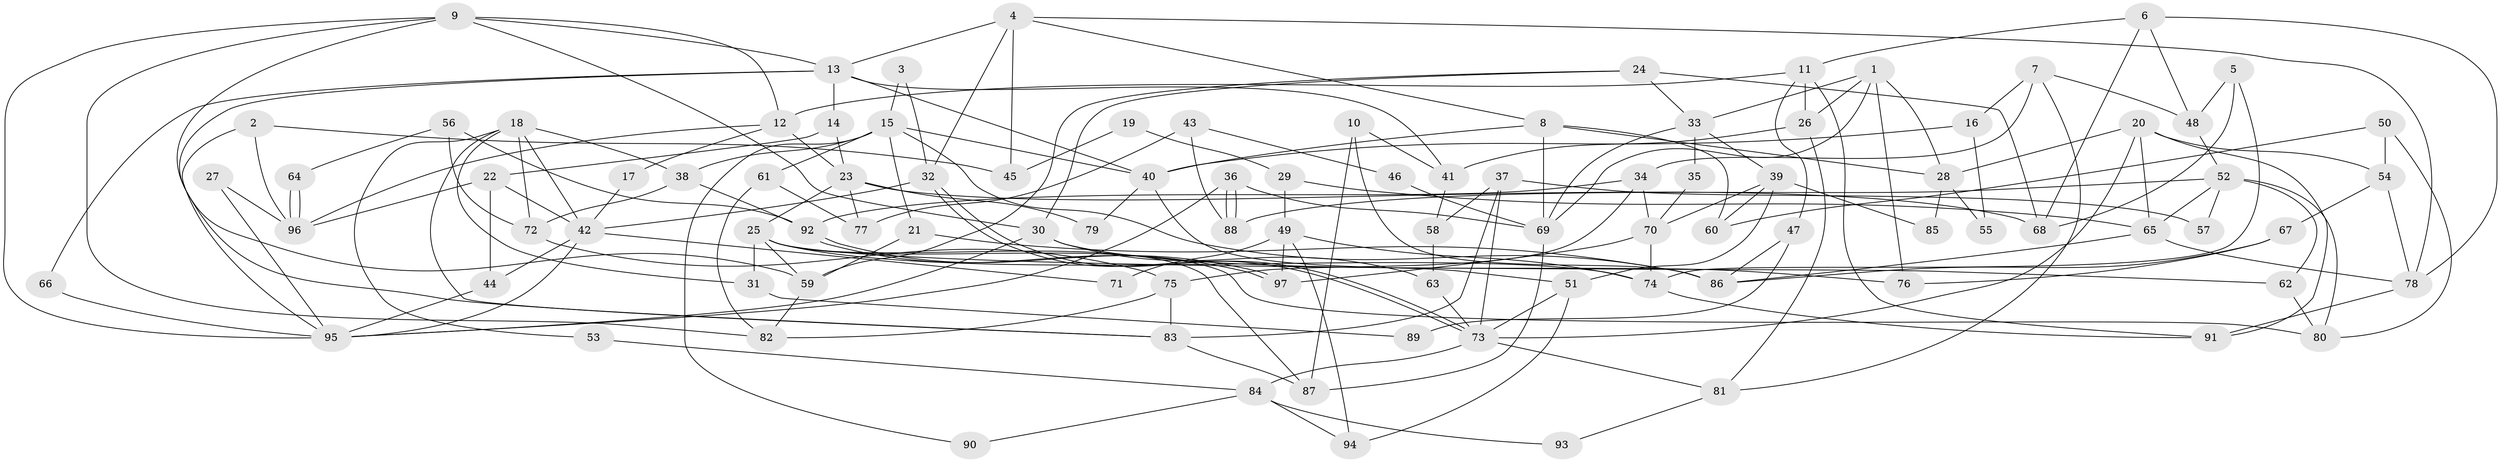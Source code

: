 // coarse degree distribution, {5: 0.1746031746031746, 3: 0.1746031746031746, 2: 0.1746031746031746, 8: 0.1111111111111111, 4: 0.14285714285714285, 11: 0.015873015873015872, 6: 0.09523809523809523, 9: 0.047619047619047616, 7: 0.06349206349206349}
// Generated by graph-tools (version 1.1) at 2025/52/02/27/25 19:52:05]
// undirected, 97 vertices, 194 edges
graph export_dot {
graph [start="1"]
  node [color=gray90,style=filled];
  1;
  2;
  3;
  4;
  5;
  6;
  7;
  8;
  9;
  10;
  11;
  12;
  13;
  14;
  15;
  16;
  17;
  18;
  19;
  20;
  21;
  22;
  23;
  24;
  25;
  26;
  27;
  28;
  29;
  30;
  31;
  32;
  33;
  34;
  35;
  36;
  37;
  38;
  39;
  40;
  41;
  42;
  43;
  44;
  45;
  46;
  47;
  48;
  49;
  50;
  51;
  52;
  53;
  54;
  55;
  56;
  57;
  58;
  59;
  60;
  61;
  62;
  63;
  64;
  65;
  66;
  67;
  68;
  69;
  70;
  71;
  72;
  73;
  74;
  75;
  76;
  77;
  78;
  79;
  80;
  81;
  82;
  83;
  84;
  85;
  86;
  87;
  88;
  89;
  90;
  91;
  92;
  93;
  94;
  95;
  96;
  97;
  1 -- 76;
  1 -- 69;
  1 -- 26;
  1 -- 28;
  1 -- 33;
  2 -- 95;
  2 -- 96;
  2 -- 45;
  3 -- 32;
  3 -- 15;
  4 -- 32;
  4 -- 13;
  4 -- 8;
  4 -- 45;
  4 -- 78;
  5 -- 74;
  5 -- 48;
  5 -- 68;
  6 -- 68;
  6 -- 11;
  6 -- 48;
  6 -- 78;
  7 -- 81;
  7 -- 48;
  7 -- 16;
  7 -- 34;
  8 -- 28;
  8 -- 40;
  8 -- 60;
  8 -- 69;
  9 -- 30;
  9 -- 95;
  9 -- 12;
  9 -- 13;
  9 -- 59;
  9 -- 82;
  10 -- 41;
  10 -- 86;
  10 -- 87;
  11 -- 91;
  11 -- 12;
  11 -- 26;
  11 -- 47;
  12 -- 23;
  12 -- 17;
  12 -- 96;
  13 -- 83;
  13 -- 14;
  13 -- 40;
  13 -- 41;
  13 -- 66;
  14 -- 23;
  14 -- 22;
  15 -- 86;
  15 -- 40;
  15 -- 21;
  15 -- 38;
  15 -- 61;
  15 -- 90;
  16 -- 40;
  16 -- 55;
  17 -- 42;
  18 -- 38;
  18 -- 42;
  18 -- 31;
  18 -- 53;
  18 -- 72;
  18 -- 83;
  19 -- 29;
  19 -- 45;
  20 -- 54;
  20 -- 73;
  20 -- 28;
  20 -- 65;
  20 -- 91;
  21 -- 59;
  21 -- 86;
  22 -- 96;
  22 -- 42;
  22 -- 44;
  23 -- 68;
  23 -- 25;
  23 -- 77;
  23 -- 79;
  24 -- 33;
  24 -- 30;
  24 -- 59;
  24 -- 68;
  25 -- 87;
  25 -- 59;
  25 -- 31;
  25 -- 62;
  25 -- 74;
  25 -- 80;
  26 -- 41;
  26 -- 81;
  27 -- 95;
  27 -- 96;
  28 -- 55;
  28 -- 85;
  29 -- 49;
  29 -- 65;
  30 -- 63;
  30 -- 95;
  30 -- 76;
  31 -- 89;
  32 -- 42;
  32 -- 73;
  32 -- 73;
  33 -- 69;
  33 -- 35;
  33 -- 39;
  34 -- 92;
  34 -- 70;
  34 -- 75;
  35 -- 70;
  36 -- 88;
  36 -- 88;
  36 -- 69;
  36 -- 95;
  37 -- 73;
  37 -- 83;
  37 -- 57;
  37 -- 58;
  38 -- 72;
  38 -- 92;
  39 -- 70;
  39 -- 51;
  39 -- 60;
  39 -- 85;
  40 -- 51;
  40 -- 79;
  41 -- 58;
  42 -- 95;
  42 -- 44;
  42 -- 71;
  43 -- 88;
  43 -- 77;
  43 -- 46;
  44 -- 95;
  46 -- 69;
  47 -- 86;
  47 -- 89;
  48 -- 52;
  49 -- 74;
  49 -- 97;
  49 -- 71;
  49 -- 94;
  50 -- 60;
  50 -- 80;
  50 -- 54;
  51 -- 73;
  51 -- 94;
  52 -- 62;
  52 -- 65;
  52 -- 57;
  52 -- 80;
  52 -- 88;
  53 -- 84;
  54 -- 78;
  54 -- 67;
  56 -- 92;
  56 -- 72;
  56 -- 64;
  58 -- 63;
  59 -- 82;
  61 -- 82;
  61 -- 77;
  62 -- 80;
  63 -- 73;
  64 -- 96;
  64 -- 96;
  65 -- 78;
  65 -- 86;
  66 -- 95;
  67 -- 86;
  67 -- 76;
  69 -- 87;
  70 -- 74;
  70 -- 97;
  72 -- 75;
  73 -- 81;
  73 -- 84;
  74 -- 91;
  75 -- 82;
  75 -- 83;
  78 -- 91;
  81 -- 93;
  83 -- 87;
  84 -- 94;
  84 -- 90;
  84 -- 93;
  92 -- 97;
  92 -- 97;
}
